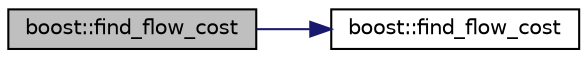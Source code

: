 digraph "boost::find_flow_cost"
{
  edge [fontname="Helvetica",fontsize="10",labelfontname="Helvetica",labelfontsize="10"];
  node [fontname="Helvetica",fontsize="10",shape=record];
  rankdir="LR";
  Node1 [label="boost::find_flow_cost",height=0.2,width=0.4,color="black", fillcolor="grey75", style="filled", fontcolor="black"];
  Node1 -> Node2 [color="midnightblue",fontsize="10",style="solid",fontname="Helvetica"];
  Node2 [label="boost::find_flow_cost",height=0.2,width=0.4,color="black", fillcolor="white", style="filled",URL="$namespaceboost.html#a10dc4b67de36b21d18a1038aab436522"];
}
